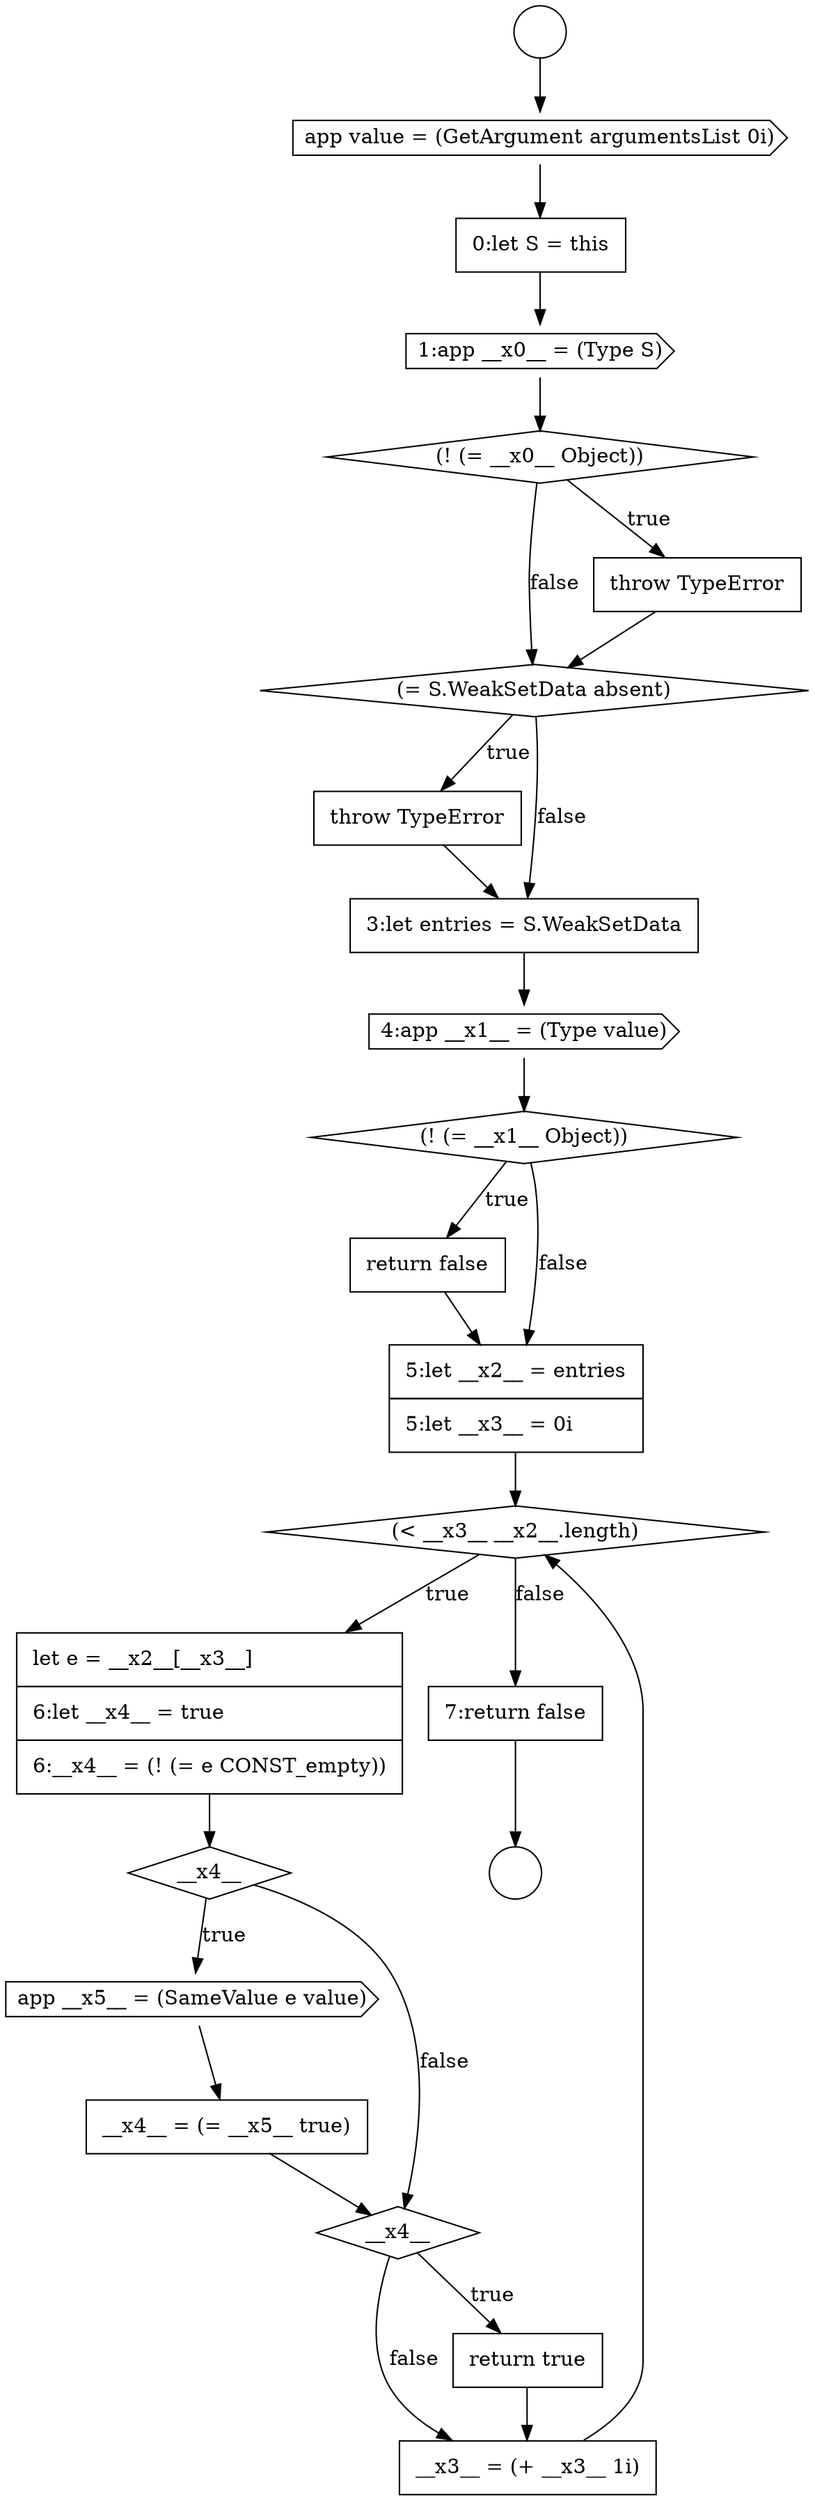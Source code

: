 digraph {
  node15632 [shape=diamond, label=<<font color="black">(= S.WeakSetData absent)</font>> color="black" fillcolor="white" style=filled]
  node15637 [shape=none, margin=0, label=<<font color="black">
    <table border="0" cellborder="1" cellspacing="0" cellpadding="10">
      <tr><td align="left">return false</td></tr>
    </table>
  </font>> color="black" fillcolor="white" style=filled]
  node15633 [shape=none, margin=0, label=<<font color="black">
    <table border="0" cellborder="1" cellspacing="0" cellpadding="10">
      <tr><td align="left">throw TypeError</td></tr>
    </table>
  </font>> color="black" fillcolor="white" style=filled]
  node15634 [shape=none, margin=0, label=<<font color="black">
    <table border="0" cellborder="1" cellspacing="0" cellpadding="10">
      <tr><td align="left">3:let entries = S.WeakSetData</td></tr>
    </table>
  </font>> color="black" fillcolor="white" style=filled]
  node15626 [shape=circle label=" " color="black" fillcolor="white" style=filled]
  node15635 [shape=cds, label=<<font color="black">4:app __x1__ = (Type value)</font>> color="black" fillcolor="white" style=filled]
  node15629 [shape=cds, label=<<font color="black">1:app __x0__ = (Type S)</font>> color="black" fillcolor="white" style=filled]
  node15643 [shape=none, margin=0, label=<<font color="black">
    <table border="0" cellborder="1" cellspacing="0" cellpadding="10">
      <tr><td align="left">__x4__ = (= __x5__ true)</td></tr>
    </table>
  </font>> color="black" fillcolor="white" style=filled]
  node15628 [shape=none, margin=0, label=<<font color="black">
    <table border="0" cellborder="1" cellspacing="0" cellpadding="10">
      <tr><td align="left">0:let S = this</td></tr>
    </table>
  </font>> color="black" fillcolor="white" style=filled]
  node15642 [shape=cds, label=<<font color="black">app __x5__ = (SameValue e value)</font>> color="black" fillcolor="white" style=filled]
  node15627 [shape=cds, label=<<font color="black">app value = (GetArgument argumentsList 0i)</font>> color="black" fillcolor="white" style=filled]
  node15631 [shape=none, margin=0, label=<<font color="black">
    <table border="0" cellborder="1" cellspacing="0" cellpadding="10">
      <tr><td align="left">throw TypeError</td></tr>
    </table>
  </font>> color="black" fillcolor="white" style=filled]
  node15638 [shape=none, margin=0, label=<<font color="black">
    <table border="0" cellborder="1" cellspacing="0" cellpadding="10">
      <tr><td align="left">5:let __x2__ = entries</td></tr>
      <tr><td align="left">5:let __x3__ = 0i</td></tr>
    </table>
  </font>> color="black" fillcolor="white" style=filled]
  node15639 [shape=diamond, label=<<font color="black">(&lt; __x3__ __x2__.length)</font>> color="black" fillcolor="white" style=filled]
  node15646 [shape=none, margin=0, label=<<font color="black">
    <table border="0" cellborder="1" cellspacing="0" cellpadding="10">
      <tr><td align="left">__x3__ = (+ __x3__ 1i)</td></tr>
    </table>
  </font>> color="black" fillcolor="white" style=filled]
  node15641 [shape=diamond, label=<<font color="black">__x4__</font>> color="black" fillcolor="white" style=filled]
  node15630 [shape=diamond, label=<<font color="black">(! (= __x0__ Object))</font>> color="black" fillcolor="white" style=filled]
  node15645 [shape=none, margin=0, label=<<font color="black">
    <table border="0" cellborder="1" cellspacing="0" cellpadding="10">
      <tr><td align="left">return true</td></tr>
    </table>
  </font>> color="black" fillcolor="white" style=filled]
  node15640 [shape=none, margin=0, label=<<font color="black">
    <table border="0" cellborder="1" cellspacing="0" cellpadding="10">
      <tr><td align="left">let e = __x2__[__x3__]</td></tr>
      <tr><td align="left">6:let __x4__ = true</td></tr>
      <tr><td align="left">6:__x4__ = (! (= e CONST_empty))</td></tr>
    </table>
  </font>> color="black" fillcolor="white" style=filled]
  node15644 [shape=diamond, label=<<font color="black">__x4__</font>> color="black" fillcolor="white" style=filled]
  node15625 [shape=circle label=" " color="black" fillcolor="white" style=filled]
  node15647 [shape=none, margin=0, label=<<font color="black">
    <table border="0" cellborder="1" cellspacing="0" cellpadding="10">
      <tr><td align="left">7:return false</td></tr>
    </table>
  </font>> color="black" fillcolor="white" style=filled]
  node15636 [shape=diamond, label=<<font color="black">(! (= __x1__ Object))</font>> color="black" fillcolor="white" style=filled]
  node15646 -> node15639 [ color="black"]
  node15636 -> node15637 [label=<<font color="black">true</font>> color="black"]
  node15636 -> node15638 [label=<<font color="black">false</font>> color="black"]
  node15633 -> node15634 [ color="black"]
  node15644 -> node15645 [label=<<font color="black">true</font>> color="black"]
  node15644 -> node15646 [label=<<font color="black">false</font>> color="black"]
  node15640 -> node15641 [ color="black"]
  node15642 -> node15643 [ color="black"]
  node15643 -> node15644 [ color="black"]
  node15627 -> node15628 [ color="black"]
  node15634 -> node15635 [ color="black"]
  node15639 -> node15640 [label=<<font color="black">true</font>> color="black"]
  node15639 -> node15647 [label=<<font color="black">false</font>> color="black"]
  node15641 -> node15642 [label=<<font color="black">true</font>> color="black"]
  node15641 -> node15644 [label=<<font color="black">false</font>> color="black"]
  node15625 -> node15627 [ color="black"]
  node15632 -> node15633 [label=<<font color="black">true</font>> color="black"]
  node15632 -> node15634 [label=<<font color="black">false</font>> color="black"]
  node15647 -> node15626 [ color="black"]
  node15637 -> node15638 [ color="black"]
  node15631 -> node15632 [ color="black"]
  node15645 -> node15646 [ color="black"]
  node15638 -> node15639 [ color="black"]
  node15635 -> node15636 [ color="black"]
  node15628 -> node15629 [ color="black"]
  node15629 -> node15630 [ color="black"]
  node15630 -> node15631 [label=<<font color="black">true</font>> color="black"]
  node15630 -> node15632 [label=<<font color="black">false</font>> color="black"]
}
